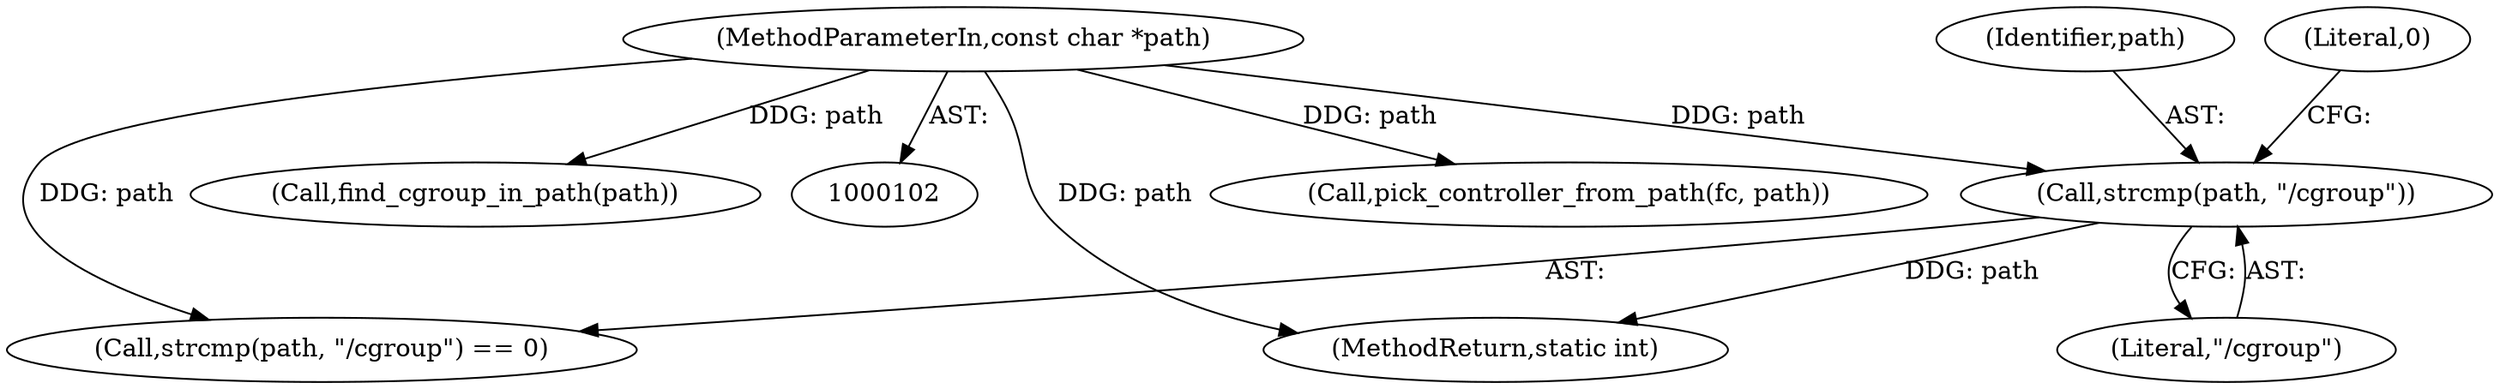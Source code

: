 digraph "0_lxcfs_a8b6c3e0537e90fba3c55910fd1b7229d54a60a7_3@API" {
"1000124" [label="(Call,strcmp(path, \"/cgroup\"))"];
"1000103" [label="(MethodParameterIn,const char *path)"];
"1000125" [label="(Identifier,path)"];
"1000124" [label="(Call,strcmp(path, \"/cgroup\"))"];
"1000226" [label="(MethodReturn,static int)"];
"1000103" [label="(MethodParameterIn,const char *path)"];
"1000123" [label="(Call,strcmp(path, \"/cgroup\") == 0)"];
"1000139" [label="(Call,pick_controller_from_path(fc, path))"];
"1000150" [label="(Call,find_cgroup_in_path(path))"];
"1000127" [label="(Literal,0)"];
"1000126" [label="(Literal,\"/cgroup\")"];
"1000124" -> "1000123"  [label="AST: "];
"1000124" -> "1000126"  [label="CFG: "];
"1000125" -> "1000124"  [label="AST: "];
"1000126" -> "1000124"  [label="AST: "];
"1000127" -> "1000124"  [label="CFG: "];
"1000124" -> "1000226"  [label="DDG: path"];
"1000103" -> "1000124"  [label="DDG: path"];
"1000103" -> "1000102"  [label="AST: "];
"1000103" -> "1000226"  [label="DDG: path"];
"1000103" -> "1000123"  [label="DDG: path"];
"1000103" -> "1000139"  [label="DDG: path"];
"1000103" -> "1000150"  [label="DDG: path"];
}
